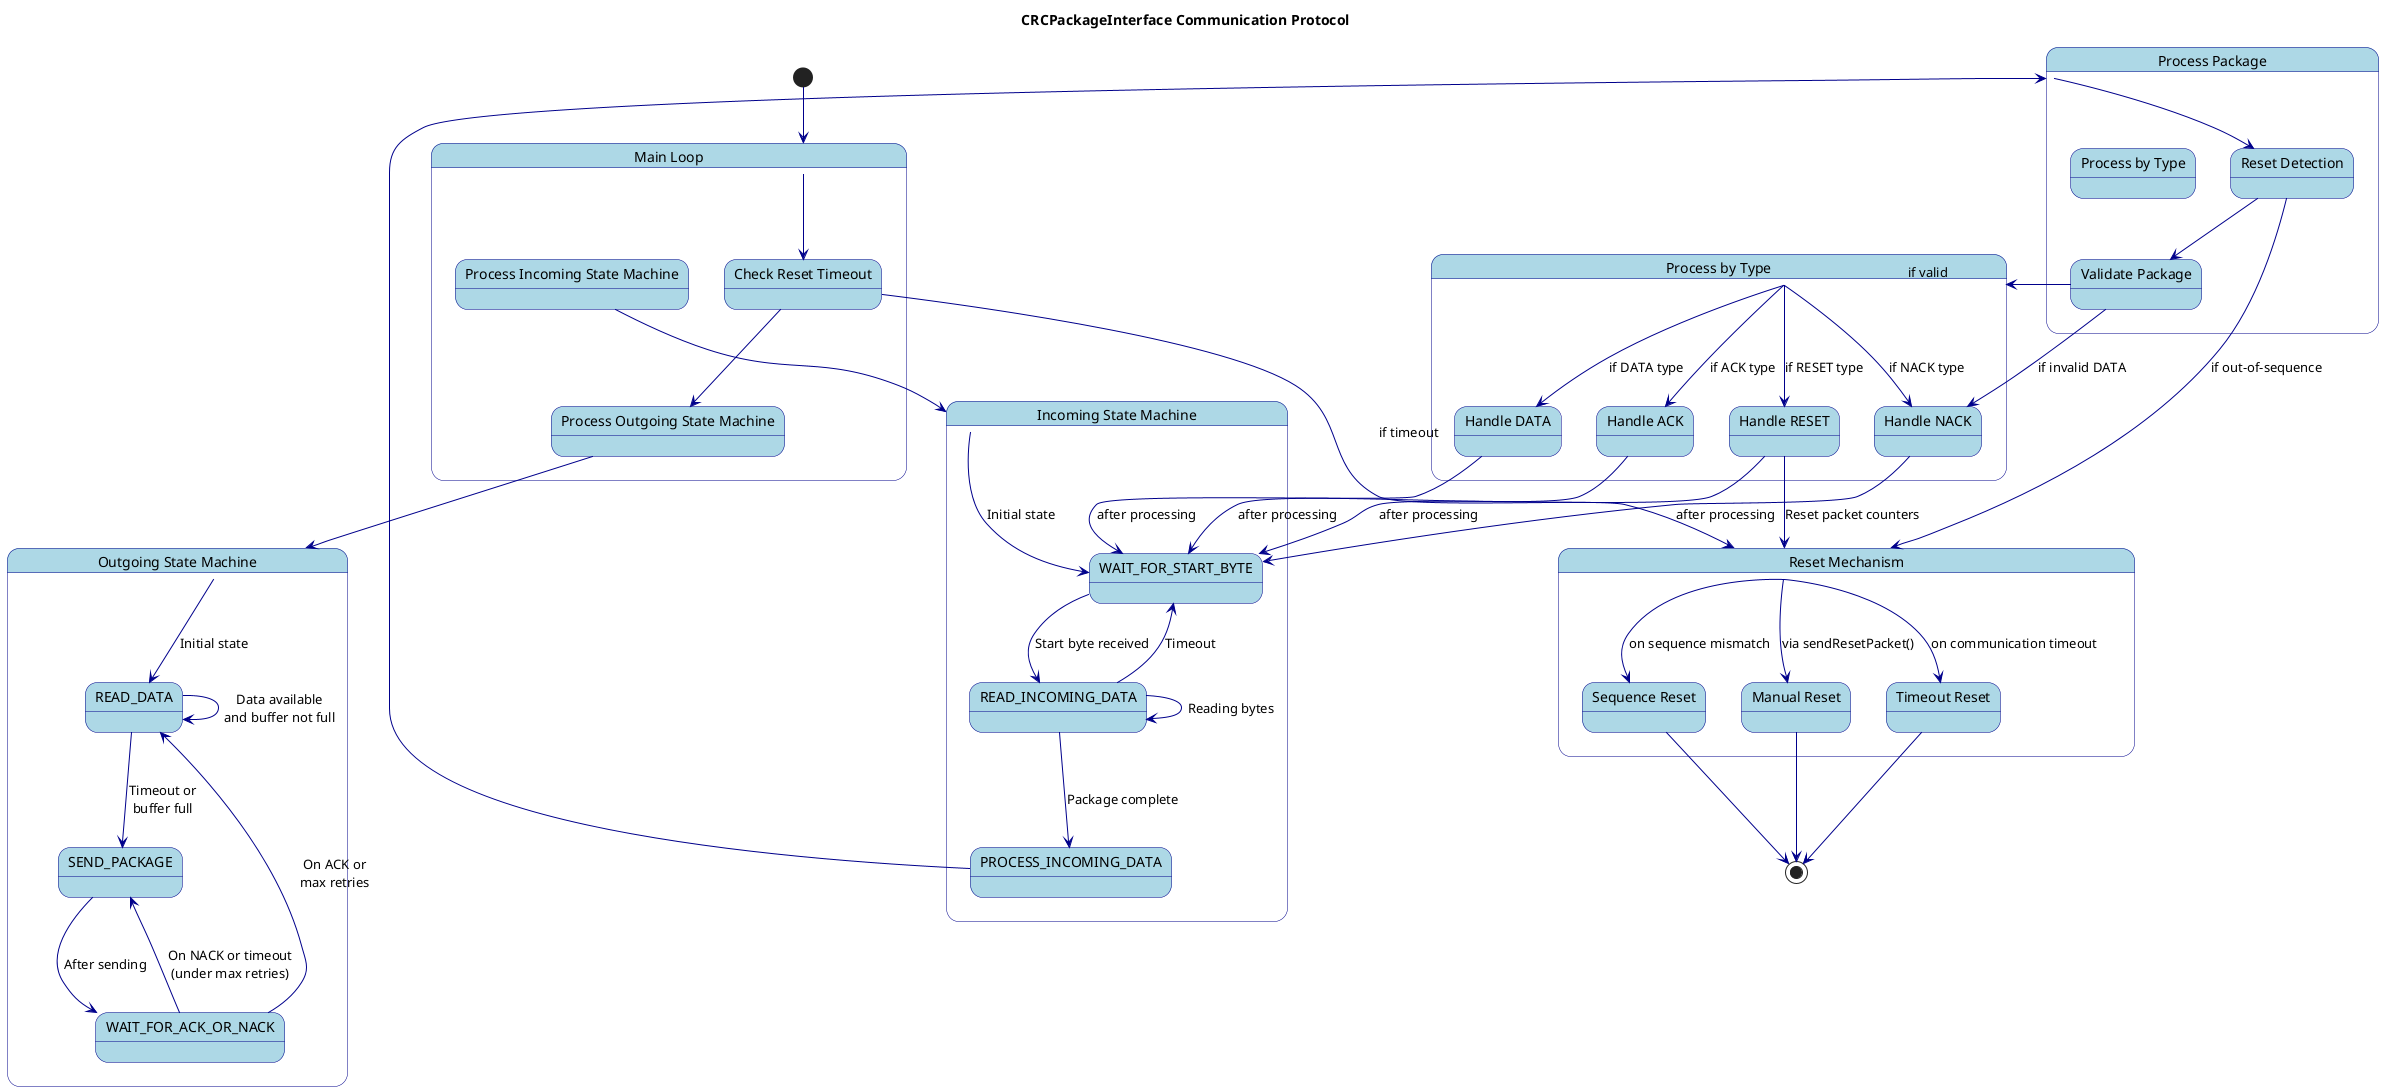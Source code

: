 @startuml CRCPackageInterface Algorithm

title CRCPackageInterface Communication Protocol

skinparam state {
  BackgroundColor LightBlue
  BorderColor DarkBlue
  ArrowColor DarkBlue
}

state "Main Loop" as MainLoop {
  state "Check Reset Timeout" as CheckResetTimeout
  state "Process Outgoing State Machine" as ProcessOutgoing
  state "Process Incoming State Machine" as ProcessIncoming
}

state "Outgoing State Machine" as OutgoingStateMachine {
  state "READ_DATA" as ReadData
  state "SEND_PACKAGE" as SendPackage
  state "WAIT_FOR_ACK_OR_NACK" as WaitForAckNack
}

state "Incoming State Machine" as IncomingStateMachine {
  state "WAIT_FOR_START_BYTE" as WaitForStartByte
  state "READ_INCOMING_DATA" as ReadIncomingData
  state "PROCESS_INCOMING_DATA" as ProcessIncomingData
}

state "Process Package" as ProcessPackage {
  state "Reset Detection" as ResetDetection
  state "Validate Package" as ValidatePackage
  state "Process by Type" as ProcessByType
}

state "Process by Type" as TypeProcessing {
  state "Handle DATA" as HandleData
  state "Handle ACK" as HandleAck
  state "Handle NACK" as HandleNack
  state "Handle RESET" as HandleReset
}

state "Reset Mechanism" as ResetMechanism {
  state "Manual Reset" as ManualReset
  state "Timeout Reset" as TimeoutReset
  state "Sequence Reset" as SequenceReset
}

[*] --> MainLoop

MainLoop --> CheckResetTimeout
CheckResetTimeout --> ResetMechanism : if timeout
CheckResetTimeout --> ProcessOutgoing
ProcessOutgoing --> OutgoingStateMachine
ProcessIncoming --> IncomingStateMachine

OutgoingStateMachine --> ReadData : Initial state
ReadData --> ReadData : Data available\nand buffer not full
ReadData --> SendPackage : Timeout or\nbuffer full
SendPackage --> WaitForAckNack : After sending
WaitForAckNack --> SendPackage : On NACK or timeout\n(under max retries)
WaitForAckNack --> ReadData : On ACK or\nmax retries

IncomingStateMachine --> WaitForStartByte : Initial state
WaitForStartByte --> ReadIncomingData : Start byte received
ReadIncomingData --> ReadIncomingData : Reading bytes
ReadIncomingData --> ProcessIncomingData : Package complete
ReadIncomingData --> WaitForStartByte : Timeout
ProcessIncomingData --> ProcessPackage

ProcessPackage --> ResetDetection
ResetDetection --> ResetMechanism : if out-of-sequence
ResetDetection --> ValidatePackage
ValidatePackage --> TypeProcessing : if valid
ValidatePackage --> HandleNack : if invalid DATA

TypeProcessing --> HandleData : if DATA type
TypeProcessing --> HandleAck : if ACK type  
TypeProcessing --> HandleNack : if NACK type
TypeProcessing --> HandleReset : if RESET type

HandleData --> WaitForStartByte : after processing
HandleAck --> WaitForStartByte : after processing  
HandleNack --> WaitForStartByte : after processing
HandleReset --> ResetMechanism : Reset packet counters
HandleReset --> WaitForStartByte : after processing

ResetMechanism --> ManualReset : via sendResetPacket()
ResetMechanism --> TimeoutReset : on communication timeout
ResetMechanism --> SequenceReset : on sequence mismatch
ManualReset --> [*]
TimeoutReset --> [*]
SequenceReset --> [*]

@enduml 